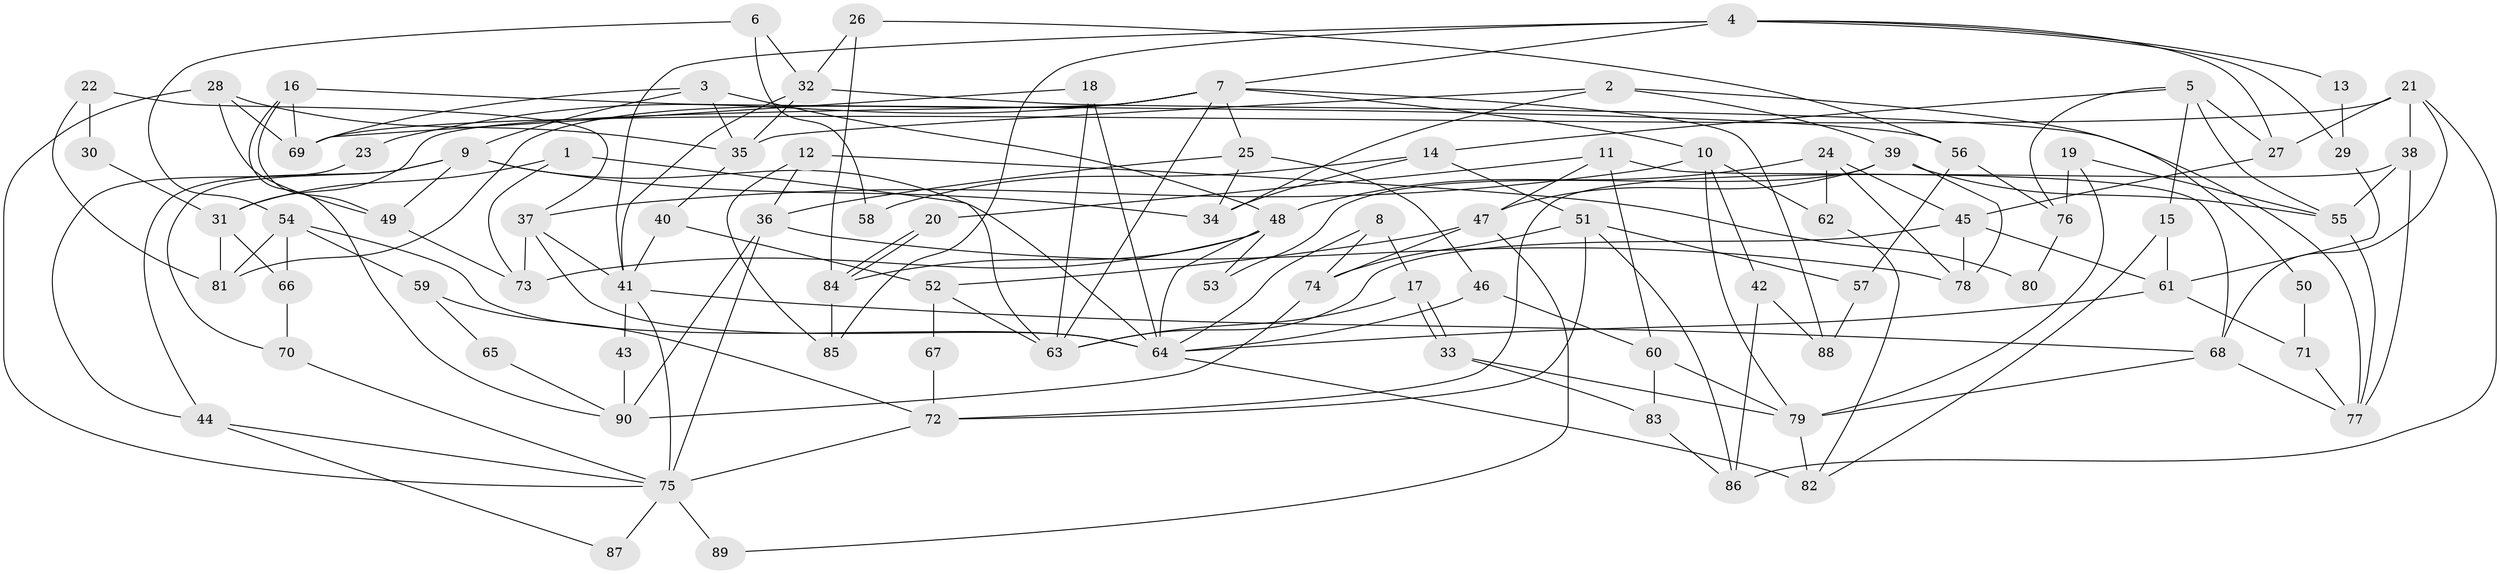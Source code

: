 // Generated by graph-tools (version 1.1) at 2025/02/03/09/25 03:02:07]
// undirected, 90 vertices, 180 edges
graph export_dot {
graph [start="1"]
  node [color=gray90,style=filled];
  1;
  2;
  3;
  4;
  5;
  6;
  7;
  8;
  9;
  10;
  11;
  12;
  13;
  14;
  15;
  16;
  17;
  18;
  19;
  20;
  21;
  22;
  23;
  24;
  25;
  26;
  27;
  28;
  29;
  30;
  31;
  32;
  33;
  34;
  35;
  36;
  37;
  38;
  39;
  40;
  41;
  42;
  43;
  44;
  45;
  46;
  47;
  48;
  49;
  50;
  51;
  52;
  53;
  54;
  55;
  56;
  57;
  58;
  59;
  60;
  61;
  62;
  63;
  64;
  65;
  66;
  67;
  68;
  69;
  70;
  71;
  72;
  73;
  74;
  75;
  76;
  77;
  78;
  79;
  80;
  81;
  82;
  83;
  84;
  85;
  86;
  87;
  88;
  89;
  90;
  1 -- 73;
  1 -- 63;
  1 -- 31;
  2 -- 34;
  2 -- 35;
  2 -- 39;
  2 -- 50;
  3 -- 9;
  3 -- 69;
  3 -- 35;
  3 -- 48;
  4 -- 27;
  4 -- 41;
  4 -- 7;
  4 -- 13;
  4 -- 29;
  4 -- 85;
  5 -- 27;
  5 -- 76;
  5 -- 14;
  5 -- 15;
  5 -- 55;
  6 -- 32;
  6 -- 54;
  6 -- 58;
  7 -- 10;
  7 -- 23;
  7 -- 25;
  7 -- 31;
  7 -- 63;
  7 -- 81;
  7 -- 88;
  8 -- 64;
  8 -- 74;
  8 -- 17;
  9 -- 34;
  9 -- 49;
  9 -- 44;
  9 -- 64;
  9 -- 70;
  10 -- 62;
  10 -- 37;
  10 -- 42;
  10 -- 79;
  11 -- 47;
  11 -- 68;
  11 -- 20;
  11 -- 60;
  12 -- 36;
  12 -- 85;
  12 -- 80;
  13 -- 29;
  14 -- 51;
  14 -- 34;
  14 -- 58;
  15 -- 61;
  15 -- 82;
  16 -- 69;
  16 -- 56;
  16 -- 49;
  16 -- 90;
  17 -- 33;
  17 -- 33;
  17 -- 63;
  18 -- 64;
  18 -- 63;
  18 -- 69;
  19 -- 79;
  19 -- 55;
  19 -- 76;
  20 -- 84;
  20 -- 84;
  21 -- 68;
  21 -- 38;
  21 -- 27;
  21 -- 69;
  21 -- 86;
  22 -- 37;
  22 -- 81;
  22 -- 30;
  23 -- 44;
  24 -- 78;
  24 -- 48;
  24 -- 45;
  24 -- 62;
  25 -- 46;
  25 -- 34;
  25 -- 36;
  26 -- 32;
  26 -- 84;
  26 -- 56;
  27 -- 45;
  28 -- 69;
  28 -- 75;
  28 -- 35;
  28 -- 49;
  29 -- 61;
  30 -- 31;
  31 -- 66;
  31 -- 81;
  32 -- 41;
  32 -- 35;
  32 -- 77;
  33 -- 79;
  33 -- 83;
  35 -- 40;
  36 -- 90;
  36 -- 75;
  36 -- 78;
  37 -- 73;
  37 -- 41;
  37 -- 64;
  38 -- 77;
  38 -- 55;
  38 -- 72;
  39 -- 78;
  39 -- 47;
  39 -- 53;
  39 -- 55;
  40 -- 41;
  40 -- 52;
  41 -- 75;
  41 -- 68;
  41 -- 43;
  42 -- 86;
  42 -- 88;
  43 -- 90;
  44 -- 75;
  44 -- 87;
  45 -- 63;
  45 -- 61;
  45 -- 78;
  46 -- 60;
  46 -- 64;
  47 -- 52;
  47 -- 74;
  47 -- 89;
  48 -- 64;
  48 -- 53;
  48 -- 73;
  48 -- 84;
  49 -- 73;
  50 -- 71;
  51 -- 86;
  51 -- 72;
  51 -- 57;
  51 -- 74;
  52 -- 63;
  52 -- 67;
  54 -- 81;
  54 -- 64;
  54 -- 59;
  54 -- 66;
  55 -- 77;
  56 -- 57;
  56 -- 76;
  57 -- 88;
  59 -- 72;
  59 -- 65;
  60 -- 79;
  60 -- 83;
  61 -- 64;
  61 -- 71;
  62 -- 82;
  64 -- 82;
  65 -- 90;
  66 -- 70;
  67 -- 72;
  68 -- 79;
  68 -- 77;
  70 -- 75;
  71 -- 77;
  72 -- 75;
  74 -- 90;
  75 -- 87;
  75 -- 89;
  76 -- 80;
  79 -- 82;
  83 -- 86;
  84 -- 85;
}
